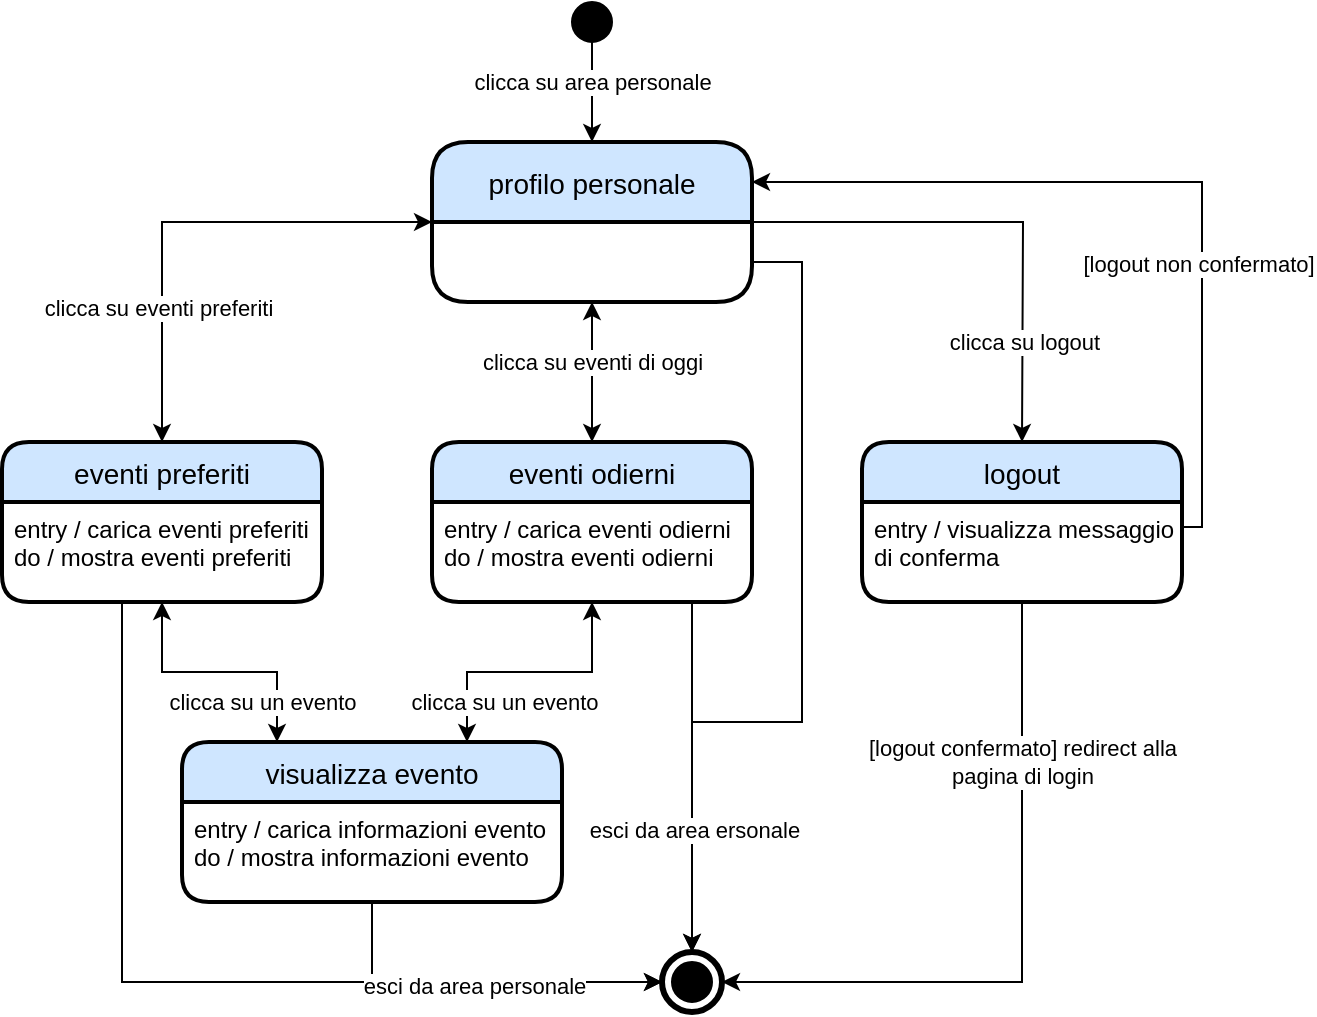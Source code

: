 <mxfile version="17.2.4" type="google"><diagram id="kgpKYQtTHZ0yAKxKKP6v" name="Page-1"><mxGraphModel grid="1" page="1" gridSize="10" guides="1" tooltips="1" connect="1" arrows="1" fold="1" pageScale="1" pageWidth="850" pageHeight="1100" math="0" shadow="0"><root><mxCell id="0"/><mxCell id="1" parent="0"/><mxCell id="MbjxPbKKwdzulQ5ff0vc-13" style="edgeStyle=orthogonalEdgeStyle;rounded=0;orthogonalLoop=1;jettySize=auto;html=1;exitX=0;exitY=0.5;exitDx=0;exitDy=0;entryX=0.5;entryY=0;entryDx=0;entryDy=0;startArrow=classic;startFill=1;" edge="1" parent="1" source="MbjxPbKKwdzulQ5ff0vc-3" target="MbjxPbKKwdzulQ5ff0vc-10"><mxGeometry relative="1" as="geometry"/></mxCell><mxCell id="MbjxPbKKwdzulQ5ff0vc-38" value="clicca su eventi preferiti" style="edgeLabel;html=1;align=center;verticalAlign=middle;resizable=0;points=[];" connectable="0" vertex="1" parent="MbjxPbKKwdzulQ5ff0vc-13"><mxGeometry x="0.447" y="-2" relative="1" as="geometry"><mxPoint as="offset"/></mxGeometry></mxCell><mxCell id="MbjxPbKKwdzulQ5ff0vc-16" style="edgeStyle=orthogonalEdgeStyle;rounded=0;orthogonalLoop=1;jettySize=auto;html=1;exitX=0.5;exitY=1;exitDx=0;exitDy=0;entryX=0.5;entryY=0;entryDx=0;entryDy=0;startArrow=classic;startFill=1;" edge="1" parent="1" source="MbjxPbKKwdzulQ5ff0vc-3" target="MbjxPbKKwdzulQ5ff0vc-14"><mxGeometry relative="1" as="geometry"/></mxCell><mxCell id="MbjxPbKKwdzulQ5ff0vc-39" value="clicca su eventi di oggi" style="edgeLabel;html=1;align=center;verticalAlign=middle;resizable=0;points=[];" connectable="0" vertex="1" parent="MbjxPbKKwdzulQ5ff0vc-16"><mxGeometry x="0.285" relative="1" as="geometry"><mxPoint y="-15" as="offset"/></mxGeometry></mxCell><mxCell id="MbjxPbKKwdzulQ5ff0vc-21" style="edgeStyle=orthogonalEdgeStyle;rounded=0;orthogonalLoop=1;jettySize=auto;html=1;exitX=1;exitY=0.5;exitDx=0;exitDy=0;entryX=0.5;entryY=0;entryDx=0;entryDy=0;startArrow=none;startFill=0;" edge="1" parent="1" source="MbjxPbKKwdzulQ5ff0vc-3"><mxGeometry relative="1" as="geometry"><mxPoint x="640" y="280" as="targetPoint"/></mxGeometry></mxCell><mxCell id="MbjxPbKKwdzulQ5ff0vc-40" value="clicca su logout" style="edgeLabel;html=1;align=center;verticalAlign=middle;resizable=0;points=[];" connectable="0" vertex="1" parent="MbjxPbKKwdzulQ5ff0vc-21"><mxGeometry x="0.47" relative="1" as="geometry"><mxPoint y="15" as="offset"/></mxGeometry></mxCell><mxCell id="MbjxPbKKwdzulQ5ff0vc-49" style="edgeStyle=orthogonalEdgeStyle;rounded=0;orthogonalLoop=1;jettySize=auto;html=1;startArrow=none;startFill=0;exitX=1;exitY=0.75;exitDx=0;exitDy=0;entryX=0.5;entryY=0;entryDx=0;entryDy=0;" edge="1" parent="1" source="MbjxPbKKwdzulQ5ff0vc-3" target="MbjxPbKKwdzulQ5ff0vc-35"><mxGeometry relative="1" as="geometry"><mxPoint x="540" y="520" as="targetPoint"/><Array as="points"><mxPoint x="530" y="190"/><mxPoint x="530" y="420"/><mxPoint x="475" y="420"/></Array></mxGeometry></mxCell><mxCell id="MbjxPbKKwdzulQ5ff0vc-3" value="profilo personale" style="swimlane;childLayout=stackLayout;horizontal=1;startSize=40;horizontalStack=0;rounded=1;fontSize=14;fontStyle=0;strokeWidth=2;resizeParent=0;resizeLast=1;shadow=0;dashed=0;align=center;fillColor=#CFE6FF;" vertex="1" parent="1"><mxGeometry x="345" y="130" width="160" height="80" as="geometry"/></mxCell><mxCell id="MbjxPbKKwdzulQ5ff0vc-6" value="" style="ellipse;whiteSpace=wrap;html=1;aspect=fixed;fillColor=#000000;" vertex="1" parent="1"><mxGeometry x="415" y="60" width="20" height="20" as="geometry"/></mxCell><mxCell id="MbjxPbKKwdzulQ5ff0vc-7" value="" style="endArrow=classic;html=1;rounded=0;exitX=0.5;exitY=1;exitDx=0;exitDy=0;" edge="1" parent="1" source="MbjxPbKKwdzulQ5ff0vc-6" target="MbjxPbKKwdzulQ5ff0vc-3"><mxGeometry width="50" height="50" relative="1" as="geometry"><mxPoint x="425" y="90" as="sourcePoint"/><mxPoint x="475" y="40" as="targetPoint"/></mxGeometry></mxCell><mxCell id="MbjxPbKKwdzulQ5ff0vc-37" value="clicca su area personale" style="edgeLabel;html=1;align=center;verticalAlign=middle;resizable=0;points=[];" connectable="0" vertex="1" parent="MbjxPbKKwdzulQ5ff0vc-7"><mxGeometry x="0.312" y="2" relative="1" as="geometry"><mxPoint x="-2" y="-13" as="offset"/></mxGeometry></mxCell><mxCell id="MbjxPbKKwdzulQ5ff0vc-10" value="eventi preferiti" style="swimlane;childLayout=stackLayout;horizontal=1;startSize=30;horizontalStack=0;rounded=1;fontSize=14;fontStyle=0;strokeWidth=2;resizeParent=0;resizeLast=1;shadow=0;dashed=0;align=center;fillColor=#cfe6ff;" vertex="1" parent="1"><mxGeometry x="130" y="280" width="160" height="80" as="geometry"/></mxCell><mxCell id="MbjxPbKKwdzulQ5ff0vc-11" value="entry / carica eventi preferiti&#10;do / mostra eventi preferiti&#10;" style="align=left;strokeColor=none;fillColor=none;spacingLeft=4;fontSize=12;verticalAlign=top;resizable=0;rotatable=0;part=1;" vertex="1" parent="MbjxPbKKwdzulQ5ff0vc-10"><mxGeometry y="30" width="160" height="50" as="geometry"/></mxCell><mxCell id="MbjxPbKKwdzulQ5ff0vc-43" style="edgeStyle=orthogonalEdgeStyle;rounded=0;orthogonalLoop=1;jettySize=auto;html=1;entryX=0.5;entryY=0;entryDx=0;entryDy=0;startArrow=none;startFill=0;" edge="1" parent="1" source="MbjxPbKKwdzulQ5ff0vc-14" target="MbjxPbKKwdzulQ5ff0vc-35"><mxGeometry relative="1" as="geometry"><Array as="points"><mxPoint x="475" y="400"/><mxPoint x="475" y="400"/></Array></mxGeometry></mxCell><mxCell id="MbjxPbKKwdzulQ5ff0vc-48" value="esci da area ersonale" style="edgeLabel;html=1;align=center;verticalAlign=middle;resizable=0;points=[];" connectable="0" vertex="1" parent="MbjxPbKKwdzulQ5ff0vc-43"><mxGeometry x="0.305" y="1" relative="1" as="geometry"><mxPoint as="offset"/></mxGeometry></mxCell><mxCell id="MbjxPbKKwdzulQ5ff0vc-14" value="eventi odierni" style="swimlane;childLayout=stackLayout;horizontal=1;startSize=30;horizontalStack=0;rounded=1;fontSize=14;fontStyle=0;strokeWidth=2;resizeParent=0;resizeLast=1;shadow=0;dashed=0;align=center;fillColor=#CFE6FF;" vertex="1" parent="1"><mxGeometry x="345" y="280" width="160" height="80" as="geometry"/></mxCell><mxCell id="MbjxPbKKwdzulQ5ff0vc-15" value="entry / carica eventi odierni&#10;do / mostra eventi odierni&#10;" style="align=left;strokeColor=none;fillColor=none;spacingLeft=4;fontSize=12;verticalAlign=top;resizable=0;rotatable=0;part=1;" vertex="1" parent="MbjxPbKKwdzulQ5ff0vc-14"><mxGeometry y="30" width="160" height="50" as="geometry"/></mxCell><mxCell id="MbjxPbKKwdzulQ5ff0vc-22" value="visualizza evento" style="swimlane;childLayout=stackLayout;horizontal=1;startSize=30;horizontalStack=0;rounded=1;fontSize=14;fontStyle=0;strokeWidth=2;resizeParent=0;resizeLast=1;shadow=0;dashed=0;align=center;fillColor=#CFE6FF;" vertex="1" parent="1"><mxGeometry x="220" y="430" width="190" height="80" as="geometry"/></mxCell><mxCell id="MbjxPbKKwdzulQ5ff0vc-23" value="entry / carica informazioni evento&#10;do / mostra informazioni evento" style="align=left;strokeColor=none;fillColor=none;spacingLeft=4;fontSize=12;verticalAlign=top;resizable=0;rotatable=0;part=1;" vertex="1" parent="MbjxPbKKwdzulQ5ff0vc-22"><mxGeometry y="30" width="190" height="50" as="geometry"/></mxCell><mxCell id="MbjxPbKKwdzulQ5ff0vc-24" style="edgeStyle=orthogonalEdgeStyle;rounded=0;orthogonalLoop=1;jettySize=auto;html=1;exitX=0.5;exitY=1;exitDx=0;exitDy=0;entryX=0.25;entryY=0;entryDx=0;entryDy=0;startArrow=classic;startFill=1;" edge="1" parent="1" source="MbjxPbKKwdzulQ5ff0vc-11" target="MbjxPbKKwdzulQ5ff0vc-22"><mxGeometry relative="1" as="geometry"/></mxCell><mxCell id="MbjxPbKKwdzulQ5ff0vc-26" value="clicca su un evento" style="edgeLabel;html=1;align=center;verticalAlign=middle;resizable=0;points=[];" connectable="0" vertex="1" parent="MbjxPbKKwdzulQ5ff0vc-24"><mxGeometry x="-0.33" y="-1" relative="1" as="geometry"><mxPoint x="42" y="14" as="offset"/></mxGeometry></mxCell><mxCell id="MbjxPbKKwdzulQ5ff0vc-25" style="edgeStyle=orthogonalEdgeStyle;rounded=0;orthogonalLoop=1;jettySize=auto;html=1;exitX=0.5;exitY=1;exitDx=0;exitDy=0;entryX=0.75;entryY=0;entryDx=0;entryDy=0;startArrow=classic;startFill=1;" edge="1" parent="1" source="MbjxPbKKwdzulQ5ff0vc-15" target="MbjxPbKKwdzulQ5ff0vc-22"><mxGeometry relative="1" as="geometry"/></mxCell><mxCell id="MbjxPbKKwdzulQ5ff0vc-28" value="clicca su un evento" style="edgeLabel;html=1;align=center;verticalAlign=middle;resizable=0;points=[];" connectable="0" vertex="1" parent="MbjxPbKKwdzulQ5ff0vc-25"><mxGeometry x="-0.174" y="2" relative="1" as="geometry"><mxPoint x="-25" y="13" as="offset"/></mxGeometry></mxCell><mxCell id="MbjxPbKKwdzulQ5ff0vc-31" value="logout" style="swimlane;childLayout=stackLayout;horizontal=1;startSize=30;horizontalStack=0;rounded=1;fontSize=14;fontStyle=0;strokeWidth=2;resizeParent=0;resizeLast=1;shadow=0;dashed=0;align=center;fillColor=#CFE6FF;" vertex="1" parent="1"><mxGeometry x="560" y="280" width="160" height="80" as="geometry"/></mxCell><mxCell id="MbjxPbKKwdzulQ5ff0vc-32" value="entry / visualizza messaggio &#10;di conferma" style="align=left;strokeColor=none;fillColor=none;spacingLeft=4;fontSize=12;verticalAlign=top;resizable=0;rotatable=0;part=1;" vertex="1" parent="MbjxPbKKwdzulQ5ff0vc-31"><mxGeometry y="30" width="160" height="50" as="geometry"/></mxCell><mxCell id="MbjxPbKKwdzulQ5ff0vc-33" style="edgeStyle=orthogonalEdgeStyle;rounded=0;orthogonalLoop=1;jettySize=auto;html=1;exitX=0.5;exitY=1;exitDx=0;exitDy=0;entryX=1;entryY=0.5;entryDx=0;entryDy=0;" edge="1" parent="1" source="MbjxPbKKwdzulQ5ff0vc-32" target="MbjxPbKKwdzulQ5ff0vc-35"><mxGeometry relative="1" as="geometry"><mxPoint x="640.333" y="420" as="targetPoint"/></mxGeometry></mxCell><mxCell id="MbjxPbKKwdzulQ5ff0vc-50" value="[logout confermato] redirect alla&lt;br&gt;pagina di login" style="edgeLabel;html=1;align=center;verticalAlign=middle;resizable=0;points=[];" connectable="0" vertex="1" parent="MbjxPbKKwdzulQ5ff0vc-33"><mxGeometry x="-0.566" y="1" relative="1" as="geometry"><mxPoint x="-1" y="6" as="offset"/></mxGeometry></mxCell><mxCell id="MbjxPbKKwdzulQ5ff0vc-36" value="" style="group" connectable="0" vertex="1" parent="1"><mxGeometry x="460" y="535" width="30" height="30" as="geometry"/></mxCell><mxCell id="MbjxPbKKwdzulQ5ff0vc-34" value="" style="ellipse;whiteSpace=wrap;html=1;aspect=fixed;fillColor=#000000;" vertex="1" parent="MbjxPbKKwdzulQ5ff0vc-36"><mxGeometry x="5" y="5" width="20" height="20" as="geometry"/></mxCell><mxCell id="MbjxPbKKwdzulQ5ff0vc-35" value="" style="ellipse;whiteSpace=wrap;html=1;aspect=fixed;fillColor=none;strokeWidth=3;" vertex="1" parent="MbjxPbKKwdzulQ5ff0vc-36"><mxGeometry width="30" height="30" as="geometry"/></mxCell><mxCell id="MbjxPbKKwdzulQ5ff0vc-45" style="edgeStyle=orthogonalEdgeStyle;rounded=0;orthogonalLoop=1;jettySize=auto;html=1;entryX=0;entryY=0.5;entryDx=0;entryDy=0;startArrow=none;startFill=0;" edge="1" parent="1" target="MbjxPbKKwdzulQ5ff0vc-35"><mxGeometry relative="1" as="geometry"><mxPoint x="190" y="360" as="sourcePoint"/><Array as="points"><mxPoint x="190" y="360"/><mxPoint x="190" y="550"/></Array></mxGeometry></mxCell><mxCell id="MbjxPbKKwdzulQ5ff0vc-46" style="edgeStyle=orthogonalEdgeStyle;rounded=0;orthogonalLoop=1;jettySize=auto;html=1;entryX=0;entryY=0.5;entryDx=0;entryDy=0;startArrow=none;startFill=0;exitX=0.5;exitY=1;exitDx=0;exitDy=0;" edge="1" parent="1" source="MbjxPbKKwdzulQ5ff0vc-22" target="MbjxPbKKwdzulQ5ff0vc-35"><mxGeometry relative="1" as="geometry"/></mxCell><mxCell id="MbjxPbKKwdzulQ5ff0vc-47" value="esci da area personale" style="edgeLabel;html=1;align=center;verticalAlign=middle;resizable=0;points=[];" connectable="0" vertex="1" parent="MbjxPbKKwdzulQ5ff0vc-46"><mxGeometry x="-0.021" y="-2" relative="1" as="geometry"><mxPoint as="offset"/></mxGeometry></mxCell><mxCell id="MbjxPbKKwdzulQ5ff0vc-51" style="edgeStyle=orthogonalEdgeStyle;rounded=0;orthogonalLoop=1;jettySize=auto;html=1;exitX=1;exitY=0.25;exitDx=0;exitDy=0;entryX=1;entryY=0.25;entryDx=0;entryDy=0;startArrow=none;startFill=0;" edge="1" parent="1" source="MbjxPbKKwdzulQ5ff0vc-32" target="MbjxPbKKwdzulQ5ff0vc-3"><mxGeometry relative="1" as="geometry"><Array as="points"><mxPoint x="730" y="323"/><mxPoint x="730" y="150"/></Array></mxGeometry></mxCell><mxCell id="MbjxPbKKwdzulQ5ff0vc-52" value="[logout non confermato]" style="edgeLabel;html=1;align=center;verticalAlign=middle;resizable=0;points=[];" connectable="0" vertex="1" parent="MbjxPbKKwdzulQ5ff0vc-51"><mxGeometry x="-0.273" y="2" relative="1" as="geometry"><mxPoint y="6" as="offset"/></mxGeometry></mxCell></root></mxGraphModel></diagram></mxfile>